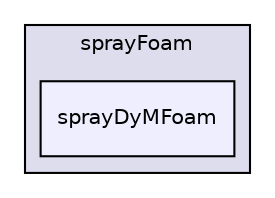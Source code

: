 digraph "applications/solvers/lagrangian/sprayFoam/sprayDyMFoam" {
  bgcolor=transparent;
  compound=true
  node [ fontsize="10", fontname="Helvetica"];
  edge [ labelfontsize="10", labelfontname="Helvetica"];
  subgraph clusterdir_48c474b6adf4f963495d4502f2c7f782 {
    graph [ bgcolor="#ddddee", pencolor="black", label="sprayFoam" fontname="Helvetica", fontsize="10", URL="dir_48c474b6adf4f963495d4502f2c7f782.html"]
  dir_31a9bf919c1c3c2d437d6bc1cc5c5d64 [shape=box, label="sprayDyMFoam", style="filled", fillcolor="#eeeeff", pencolor="black", URL="dir_31a9bf919c1c3c2d437d6bc1cc5c5d64.html"];
  }
}
